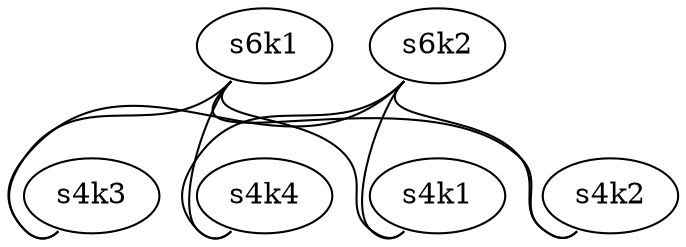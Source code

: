 graph G {
  hostnametype="hostname"
  "s6k1":"swp8" -- "s4k1":"swp49"
  "s6k1":"swp12" -- "s4k2":"swp49"
  "s6k1":"swp16" -- "s4k3":"swp49"
  "s6k1":"swp20" -- "s4k4":"swp49"
  "s6k2":"swp8" -- "s4k1":"swp50"
  "s6k2":"swp12" -- "s4k2":"swp50"
  "s6k2":"swp16" -- "s4k3":"swp50"
  "s6k2":"swp20" -- "s4k4":"swp50"
}
